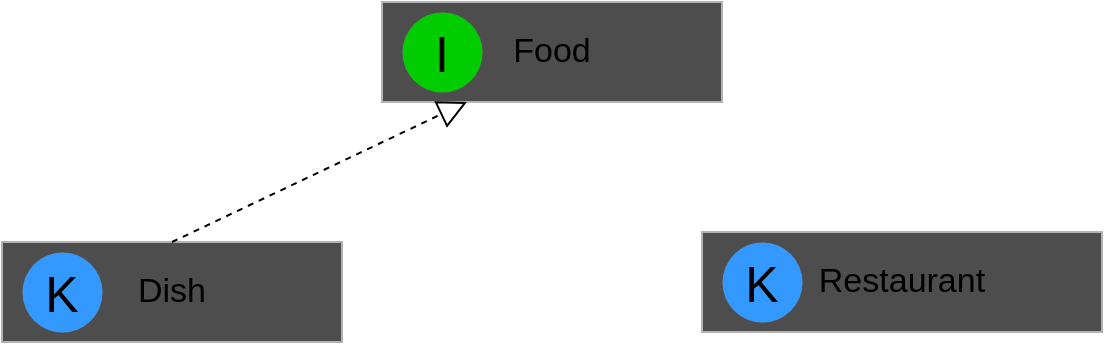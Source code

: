 <mxfile version="20.5.3" type="embed"><diagram id="uI-WDRfX-wRvKrLKB0C7" name="Page-1"><mxGraphModel dx="861" dy="563" grid="1" gridSize="10" guides="1" tooltips="1" connect="1" arrows="1" fold="1" page="1" pageScale="1" pageWidth="850" pageHeight="1100" math="0" shadow="0"><root><mxCell id="0"/><mxCell id="1" parent="0"/><mxCell id="2" value="&lt;font style=&quot;font-size: 17px;&quot;&gt;Food&lt;/font&gt;" style="rounded=0;whiteSpace=wrap;html=1;fillColor=#4D4D4D;align=center;strokeColor=#B3B3B3;" vertex="1" parent="1"><mxGeometry x="200" y="10" width="170" height="50" as="geometry"/></mxCell><mxCell id="3" value="I" style="ellipse;whiteSpace=wrap;html=1;aspect=fixed;strokeColor=#B3B3B3;strokeWidth=0;fontSize=25;fontColor=#000000;fillColor=#00CC00;" vertex="1" parent="1"><mxGeometry x="210" y="15" width="40" height="40" as="geometry"/></mxCell><mxCell id="4" value="&lt;font style=&quot;font-size: 17px;&quot;&gt;Dish&lt;/font&gt;" style="rounded=0;whiteSpace=wrap;html=1;fillColor=#4D4D4D;align=center;strokeColor=#B3B3B3;" vertex="1" parent="1"><mxGeometry x="10" y="130" width="170" height="50" as="geometry"/></mxCell><mxCell id="5" value="K" style="ellipse;whiteSpace=wrap;html=1;aspect=fixed;strokeColor=#B3B3B3;strokeWidth=0;fontSize=25;fontColor=#000000;fillColor=#3399FF;" vertex="1" parent="1"><mxGeometry x="20" y="135" width="40" height="40" as="geometry"/></mxCell><mxCell id="6" value="&lt;font style=&quot;font-size: 17px;&quot;&gt;Restaurant&lt;/font&gt;" style="rounded=0;whiteSpace=wrap;html=1;fillColor=#4D4D4D;align=center;strokeColor=#B3B3B3;" vertex="1" parent="1"><mxGeometry x="360" y="125" width="200" height="50" as="geometry"/></mxCell><mxCell id="7" value="K" style="ellipse;whiteSpace=wrap;html=1;aspect=fixed;strokeColor=#B3B3B3;strokeWidth=0;fontSize=25;fontColor=#000000;fillColor=#3399FF;" vertex="1" parent="1"><mxGeometry x="370" y="130" width="40" height="40" as="geometry"/></mxCell><mxCell id="8" value="" style="endArrow=block;dashed=1;endFill=0;endSize=12;html=1;rounded=0;entryX=0.25;entryY=1;entryDx=0;entryDy=0;exitX=0.5;exitY=0;exitDx=0;exitDy=0;" edge="1" parent="1" source="4" target="2"><mxGeometry width="160" relative="1" as="geometry"><mxPoint x="240" y="290" as="sourcePoint"/><mxPoint x="390" y="270" as="targetPoint"/></mxGeometry></mxCell></root></mxGraphModel></diagram></mxfile>